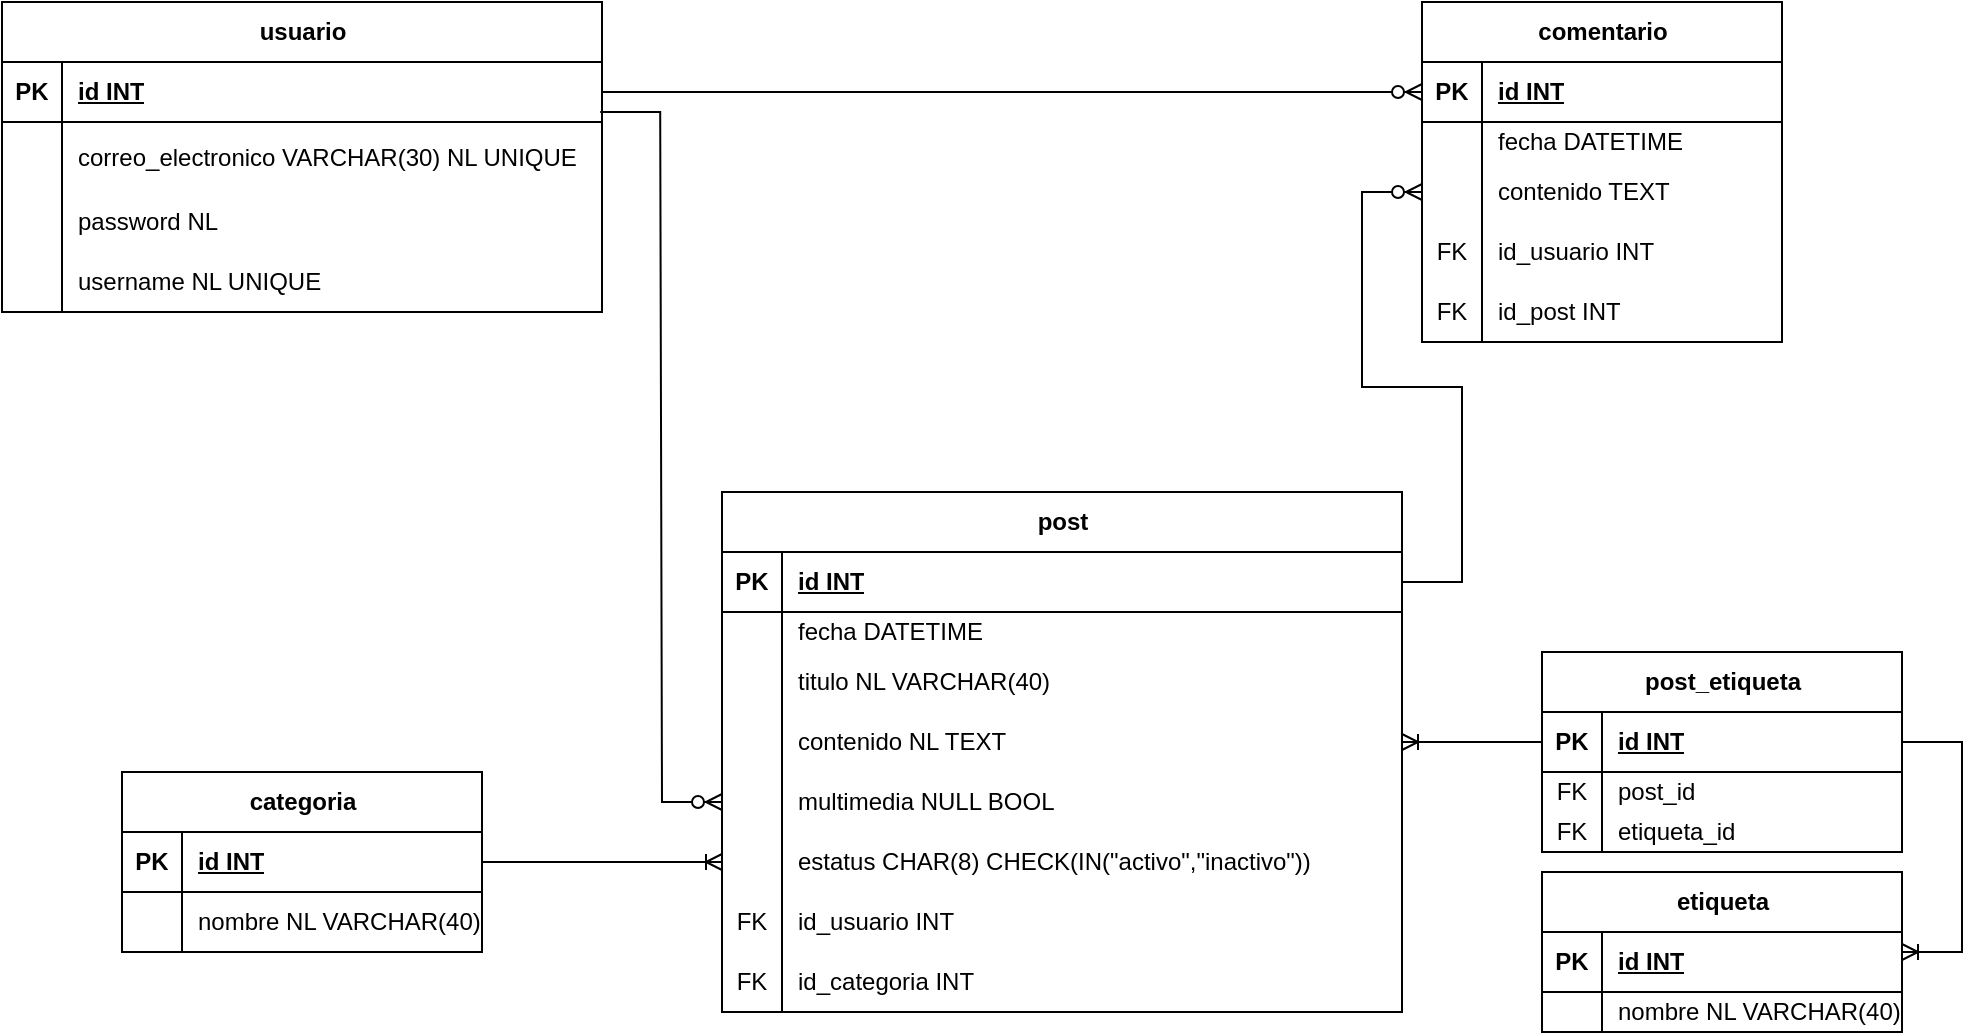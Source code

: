 <mxfile version="24.7.17">
  <diagram name="Página-1" id="-G1KeoRG7GKtRE8W_thl">
    <mxGraphModel dx="1079" dy="838" grid="1" gridSize="10" guides="1" tooltips="1" connect="1" arrows="1" fold="1" page="1" pageScale="1" pageWidth="827" pageHeight="1169" math="0" shadow="0">
      <root>
        <mxCell id="0" />
        <mxCell id="1" parent="0" />
        <mxCell id="Zig5NNGNGeJp7yXFOh4o-1" value="usuario" style="shape=table;startSize=30;container=1;collapsible=1;childLayout=tableLayout;fixedRows=1;rowLines=0;fontStyle=1;align=center;resizeLast=1;html=1;" parent="1" vertex="1">
          <mxGeometry y="35" width="300" height="155" as="geometry" />
        </mxCell>
        <mxCell id="Zig5NNGNGeJp7yXFOh4o-2" value="" style="shape=tableRow;horizontal=0;startSize=0;swimlaneHead=0;swimlaneBody=0;fillColor=none;collapsible=0;dropTarget=0;points=[[0,0.5],[1,0.5]];portConstraint=eastwest;top=0;left=0;right=0;bottom=1;" parent="Zig5NNGNGeJp7yXFOh4o-1" vertex="1">
          <mxGeometry y="30" width="300" height="30" as="geometry" />
        </mxCell>
        <mxCell id="Zig5NNGNGeJp7yXFOh4o-3" value="PK" style="shape=partialRectangle;connectable=0;fillColor=none;top=0;left=0;bottom=0;right=0;fontStyle=1;overflow=hidden;whiteSpace=wrap;html=1;" parent="Zig5NNGNGeJp7yXFOh4o-2" vertex="1">
          <mxGeometry width="30" height="30" as="geometry">
            <mxRectangle width="30" height="30" as="alternateBounds" />
          </mxGeometry>
        </mxCell>
        <mxCell id="Zig5NNGNGeJp7yXFOh4o-4" value="id INT" style="shape=partialRectangle;connectable=0;fillColor=none;top=0;left=0;bottom=0;right=0;align=left;spacingLeft=6;fontStyle=5;overflow=hidden;whiteSpace=wrap;html=1;" parent="Zig5NNGNGeJp7yXFOh4o-2" vertex="1">
          <mxGeometry x="30" width="270" height="30" as="geometry">
            <mxRectangle width="270" height="30" as="alternateBounds" />
          </mxGeometry>
        </mxCell>
        <mxCell id="Zig5NNGNGeJp7yXFOh4o-5" value="" style="shape=tableRow;horizontal=0;startSize=0;swimlaneHead=0;swimlaneBody=0;fillColor=none;collapsible=0;dropTarget=0;points=[[0,0.5],[1,0.5]];portConstraint=eastwest;top=0;left=0;right=0;bottom=0;" parent="Zig5NNGNGeJp7yXFOh4o-1" vertex="1">
          <mxGeometry y="60" width="300" height="35" as="geometry" />
        </mxCell>
        <mxCell id="Zig5NNGNGeJp7yXFOh4o-6" value="" style="shape=partialRectangle;connectable=0;fillColor=none;top=0;left=0;bottom=0;right=0;editable=1;overflow=hidden;whiteSpace=wrap;html=1;" parent="Zig5NNGNGeJp7yXFOh4o-5" vertex="1">
          <mxGeometry width="30" height="35" as="geometry">
            <mxRectangle width="30" height="35" as="alternateBounds" />
          </mxGeometry>
        </mxCell>
        <mxCell id="Zig5NNGNGeJp7yXFOh4o-7" value="correo_electronico VARCHAR(30) NL UNIQUE" style="shape=partialRectangle;connectable=0;fillColor=none;top=0;left=0;bottom=0;right=0;align=left;spacingLeft=6;overflow=hidden;whiteSpace=wrap;html=1;" parent="Zig5NNGNGeJp7yXFOh4o-5" vertex="1">
          <mxGeometry x="30" width="270" height="35" as="geometry">
            <mxRectangle width="270" height="35" as="alternateBounds" />
          </mxGeometry>
        </mxCell>
        <mxCell id="Zig5NNGNGeJp7yXFOh4o-8" value="" style="shape=tableRow;horizontal=0;startSize=0;swimlaneHead=0;swimlaneBody=0;fillColor=none;collapsible=0;dropTarget=0;points=[[0,0.5],[1,0.5]];portConstraint=eastwest;top=0;left=0;right=0;bottom=0;" parent="Zig5NNGNGeJp7yXFOh4o-1" vertex="1">
          <mxGeometry y="95" width="300" height="30" as="geometry" />
        </mxCell>
        <mxCell id="Zig5NNGNGeJp7yXFOh4o-9" value="" style="shape=partialRectangle;connectable=0;fillColor=none;top=0;left=0;bottom=0;right=0;editable=1;overflow=hidden;whiteSpace=wrap;html=1;" parent="Zig5NNGNGeJp7yXFOh4o-8" vertex="1">
          <mxGeometry width="30" height="30" as="geometry">
            <mxRectangle width="30" height="30" as="alternateBounds" />
          </mxGeometry>
        </mxCell>
        <mxCell id="Zig5NNGNGeJp7yXFOh4o-10" value="password NL" style="shape=partialRectangle;connectable=0;fillColor=none;top=0;left=0;bottom=0;right=0;align=left;spacingLeft=6;overflow=hidden;whiteSpace=wrap;html=1;" parent="Zig5NNGNGeJp7yXFOh4o-8" vertex="1">
          <mxGeometry x="30" width="270" height="30" as="geometry">
            <mxRectangle width="270" height="30" as="alternateBounds" />
          </mxGeometry>
        </mxCell>
        <mxCell id="Zig5NNGNGeJp7yXFOh4o-11" value="" style="shape=tableRow;horizontal=0;startSize=0;swimlaneHead=0;swimlaneBody=0;fillColor=none;collapsible=0;dropTarget=0;points=[[0,0.5],[1,0.5]];portConstraint=eastwest;top=0;left=0;right=0;bottom=0;" parent="Zig5NNGNGeJp7yXFOh4o-1" vertex="1">
          <mxGeometry y="125" width="300" height="30" as="geometry" />
        </mxCell>
        <mxCell id="Zig5NNGNGeJp7yXFOh4o-12" value="" style="shape=partialRectangle;connectable=0;fillColor=none;top=0;left=0;bottom=0;right=0;editable=1;overflow=hidden;whiteSpace=wrap;html=1;" parent="Zig5NNGNGeJp7yXFOh4o-11" vertex="1">
          <mxGeometry width="30" height="30" as="geometry">
            <mxRectangle width="30" height="30" as="alternateBounds" />
          </mxGeometry>
        </mxCell>
        <mxCell id="Zig5NNGNGeJp7yXFOh4o-13" value="username NL UNIQUE" style="shape=partialRectangle;connectable=0;fillColor=none;top=0;left=0;bottom=0;right=0;align=left;spacingLeft=6;overflow=hidden;whiteSpace=wrap;html=1;" parent="Zig5NNGNGeJp7yXFOh4o-11" vertex="1">
          <mxGeometry x="30" width="270" height="30" as="geometry">
            <mxRectangle width="270" height="30" as="alternateBounds" />
          </mxGeometry>
        </mxCell>
        <mxCell id="Zig5NNGNGeJp7yXFOh4o-14" value="comentario" style="shape=table;startSize=30;container=1;collapsible=1;childLayout=tableLayout;fixedRows=1;rowLines=0;fontStyle=1;align=center;resizeLast=1;html=1;" parent="1" vertex="1">
          <mxGeometry x="710" y="35" width="180" height="170" as="geometry" />
        </mxCell>
        <mxCell id="Zig5NNGNGeJp7yXFOh4o-15" value="" style="shape=tableRow;horizontal=0;startSize=0;swimlaneHead=0;swimlaneBody=0;fillColor=none;collapsible=0;dropTarget=0;points=[[0,0.5],[1,0.5]];portConstraint=eastwest;top=0;left=0;right=0;bottom=1;" parent="Zig5NNGNGeJp7yXFOh4o-14" vertex="1">
          <mxGeometry y="30" width="180" height="30" as="geometry" />
        </mxCell>
        <mxCell id="Zig5NNGNGeJp7yXFOh4o-16" value="PK" style="shape=partialRectangle;connectable=0;fillColor=none;top=0;left=0;bottom=0;right=0;fontStyle=1;overflow=hidden;whiteSpace=wrap;html=1;" parent="Zig5NNGNGeJp7yXFOh4o-15" vertex="1">
          <mxGeometry width="30" height="30" as="geometry">
            <mxRectangle width="30" height="30" as="alternateBounds" />
          </mxGeometry>
        </mxCell>
        <mxCell id="Zig5NNGNGeJp7yXFOh4o-17" value="id INT" style="shape=partialRectangle;connectable=0;fillColor=none;top=0;left=0;bottom=0;right=0;align=left;spacingLeft=6;fontStyle=5;overflow=hidden;whiteSpace=wrap;html=1;" parent="Zig5NNGNGeJp7yXFOh4o-15" vertex="1">
          <mxGeometry x="30" width="150" height="30" as="geometry">
            <mxRectangle width="150" height="30" as="alternateBounds" />
          </mxGeometry>
        </mxCell>
        <mxCell id="Zig5NNGNGeJp7yXFOh4o-18" value="" style="shape=tableRow;horizontal=0;startSize=0;swimlaneHead=0;swimlaneBody=0;fillColor=none;collapsible=0;dropTarget=0;points=[[0,0.5],[1,0.5]];portConstraint=eastwest;top=0;left=0;right=0;bottom=0;" parent="Zig5NNGNGeJp7yXFOh4o-14" vertex="1">
          <mxGeometry y="60" width="180" height="20" as="geometry" />
        </mxCell>
        <mxCell id="Zig5NNGNGeJp7yXFOh4o-19" value="" style="shape=partialRectangle;connectable=0;fillColor=none;top=0;left=0;bottom=0;right=0;editable=1;overflow=hidden;whiteSpace=wrap;html=1;" parent="Zig5NNGNGeJp7yXFOh4o-18" vertex="1">
          <mxGeometry width="30" height="20" as="geometry">
            <mxRectangle width="30" height="20" as="alternateBounds" />
          </mxGeometry>
        </mxCell>
        <mxCell id="Zig5NNGNGeJp7yXFOh4o-20" value="fecha DATETIME" style="shape=partialRectangle;connectable=0;fillColor=none;top=0;left=0;bottom=0;right=0;align=left;spacingLeft=6;overflow=hidden;whiteSpace=wrap;html=1;" parent="Zig5NNGNGeJp7yXFOh4o-18" vertex="1">
          <mxGeometry x="30" width="150" height="20" as="geometry">
            <mxRectangle width="150" height="20" as="alternateBounds" />
          </mxGeometry>
        </mxCell>
        <mxCell id="Zig5NNGNGeJp7yXFOh4o-21" value="" style="shape=tableRow;horizontal=0;startSize=0;swimlaneHead=0;swimlaneBody=0;fillColor=none;collapsible=0;dropTarget=0;points=[[0,0.5],[1,0.5]];portConstraint=eastwest;top=0;left=0;right=0;bottom=0;" parent="Zig5NNGNGeJp7yXFOh4o-14" vertex="1">
          <mxGeometry y="80" width="180" height="30" as="geometry" />
        </mxCell>
        <mxCell id="Zig5NNGNGeJp7yXFOh4o-22" value="" style="shape=partialRectangle;connectable=0;fillColor=none;top=0;left=0;bottom=0;right=0;editable=1;overflow=hidden;whiteSpace=wrap;html=1;" parent="Zig5NNGNGeJp7yXFOh4o-21" vertex="1">
          <mxGeometry width="30" height="30" as="geometry">
            <mxRectangle width="30" height="30" as="alternateBounds" />
          </mxGeometry>
        </mxCell>
        <mxCell id="Zig5NNGNGeJp7yXFOh4o-23" value="contenido TEXT" style="shape=partialRectangle;connectable=0;fillColor=none;top=0;left=0;bottom=0;right=0;align=left;spacingLeft=6;overflow=hidden;whiteSpace=wrap;html=1;" parent="Zig5NNGNGeJp7yXFOh4o-21" vertex="1">
          <mxGeometry x="30" width="150" height="30" as="geometry">
            <mxRectangle width="150" height="30" as="alternateBounds" />
          </mxGeometry>
        </mxCell>
        <mxCell id="Zig5NNGNGeJp7yXFOh4o-103" value="" style="shape=tableRow;horizontal=0;startSize=0;swimlaneHead=0;swimlaneBody=0;fillColor=none;collapsible=0;dropTarget=0;points=[[0,0.5],[1,0.5]];portConstraint=eastwest;top=0;left=0;right=0;bottom=0;" parent="Zig5NNGNGeJp7yXFOh4o-14" vertex="1">
          <mxGeometry y="110" width="180" height="30" as="geometry" />
        </mxCell>
        <mxCell id="Zig5NNGNGeJp7yXFOh4o-104" value="FK" style="shape=partialRectangle;connectable=0;fillColor=none;top=0;left=0;bottom=0;right=0;editable=1;overflow=hidden;whiteSpace=wrap;html=1;" parent="Zig5NNGNGeJp7yXFOh4o-103" vertex="1">
          <mxGeometry width="30" height="30" as="geometry">
            <mxRectangle width="30" height="30" as="alternateBounds" />
          </mxGeometry>
        </mxCell>
        <mxCell id="Zig5NNGNGeJp7yXFOh4o-105" value="id_usuario INT" style="shape=partialRectangle;connectable=0;fillColor=none;top=0;left=0;bottom=0;right=0;align=left;spacingLeft=6;overflow=hidden;whiteSpace=wrap;html=1;" parent="Zig5NNGNGeJp7yXFOh4o-103" vertex="1">
          <mxGeometry x="30" width="150" height="30" as="geometry">
            <mxRectangle width="150" height="30" as="alternateBounds" />
          </mxGeometry>
        </mxCell>
        <mxCell id="Zig5NNGNGeJp7yXFOh4o-116" value="" style="shape=tableRow;horizontal=0;startSize=0;swimlaneHead=0;swimlaneBody=0;fillColor=none;collapsible=0;dropTarget=0;points=[[0,0.5],[1,0.5]];portConstraint=eastwest;top=0;left=0;right=0;bottom=0;" parent="Zig5NNGNGeJp7yXFOh4o-14" vertex="1">
          <mxGeometry y="140" width="180" height="30" as="geometry" />
        </mxCell>
        <mxCell id="Zig5NNGNGeJp7yXFOh4o-117" value="FK" style="shape=partialRectangle;connectable=0;fillColor=none;top=0;left=0;bottom=0;right=0;editable=1;overflow=hidden;whiteSpace=wrap;html=1;" parent="Zig5NNGNGeJp7yXFOh4o-116" vertex="1">
          <mxGeometry width="30" height="30" as="geometry">
            <mxRectangle width="30" height="30" as="alternateBounds" />
          </mxGeometry>
        </mxCell>
        <mxCell id="Zig5NNGNGeJp7yXFOh4o-118" value="id_post INT" style="shape=partialRectangle;connectable=0;fillColor=none;top=0;left=0;bottom=0;right=0;align=left;spacingLeft=6;overflow=hidden;whiteSpace=wrap;html=1;" parent="Zig5NNGNGeJp7yXFOh4o-116" vertex="1">
          <mxGeometry x="30" width="150" height="30" as="geometry">
            <mxRectangle width="150" height="30" as="alternateBounds" />
          </mxGeometry>
        </mxCell>
        <mxCell id="Zig5NNGNGeJp7yXFOh4o-27" value="categoria" style="shape=table;startSize=30;container=1;collapsible=1;childLayout=tableLayout;fixedRows=1;rowLines=0;fontStyle=1;align=center;resizeLast=1;html=1;" parent="1" vertex="1">
          <mxGeometry x="60" y="420" width="180" height="90" as="geometry">
            <mxRectangle x="60" y="340" width="90" height="30" as="alternateBounds" />
          </mxGeometry>
        </mxCell>
        <mxCell id="Zig5NNGNGeJp7yXFOh4o-28" value="" style="shape=tableRow;horizontal=0;startSize=0;swimlaneHead=0;swimlaneBody=0;fillColor=none;collapsible=0;dropTarget=0;points=[[0,0.5],[1,0.5]];portConstraint=eastwest;top=0;left=0;right=0;bottom=1;" parent="Zig5NNGNGeJp7yXFOh4o-27" vertex="1">
          <mxGeometry y="30" width="180" height="30" as="geometry" />
        </mxCell>
        <mxCell id="Zig5NNGNGeJp7yXFOh4o-29" value="PK" style="shape=partialRectangle;connectable=0;fillColor=none;top=0;left=0;bottom=0;right=0;fontStyle=1;overflow=hidden;whiteSpace=wrap;html=1;" parent="Zig5NNGNGeJp7yXFOh4o-28" vertex="1">
          <mxGeometry width="30" height="30" as="geometry">
            <mxRectangle width="30" height="30" as="alternateBounds" />
          </mxGeometry>
        </mxCell>
        <mxCell id="Zig5NNGNGeJp7yXFOh4o-30" value="id INT" style="shape=partialRectangle;connectable=0;fillColor=none;top=0;left=0;bottom=0;right=0;align=left;spacingLeft=6;fontStyle=5;overflow=hidden;whiteSpace=wrap;html=1;" parent="Zig5NNGNGeJp7yXFOh4o-28" vertex="1">
          <mxGeometry x="30" width="150" height="30" as="geometry">
            <mxRectangle width="150" height="30" as="alternateBounds" />
          </mxGeometry>
        </mxCell>
        <mxCell id="Zig5NNGNGeJp7yXFOh4o-34" value="" style="shape=tableRow;horizontal=0;startSize=0;swimlaneHead=0;swimlaneBody=0;fillColor=none;collapsible=0;dropTarget=0;points=[[0,0.5],[1,0.5]];portConstraint=eastwest;top=0;left=0;right=0;bottom=0;" parent="Zig5NNGNGeJp7yXFOh4o-27" vertex="1">
          <mxGeometry y="60" width="180" height="30" as="geometry" />
        </mxCell>
        <mxCell id="Zig5NNGNGeJp7yXFOh4o-35" value="" style="shape=partialRectangle;connectable=0;fillColor=none;top=0;left=0;bottom=0;right=0;editable=1;overflow=hidden;whiteSpace=wrap;html=1;" parent="Zig5NNGNGeJp7yXFOh4o-34" vertex="1">
          <mxGeometry width="30" height="30" as="geometry">
            <mxRectangle width="30" height="30" as="alternateBounds" />
          </mxGeometry>
        </mxCell>
        <mxCell id="Zig5NNGNGeJp7yXFOh4o-36" value="nombre NL VARCHAR(40)" style="shape=partialRectangle;connectable=0;fillColor=none;top=0;left=0;bottom=0;right=0;align=left;spacingLeft=6;overflow=hidden;whiteSpace=wrap;html=1;" parent="Zig5NNGNGeJp7yXFOh4o-34" vertex="1">
          <mxGeometry x="30" width="150" height="30" as="geometry">
            <mxRectangle width="150" height="30" as="alternateBounds" />
          </mxGeometry>
        </mxCell>
        <mxCell id="Zig5NNGNGeJp7yXFOh4o-40" value="post" style="shape=table;startSize=30;container=1;collapsible=1;childLayout=tableLayout;fixedRows=1;rowLines=0;fontStyle=1;align=center;resizeLast=1;html=1;" parent="1" vertex="1">
          <mxGeometry x="360" y="280" width="340" height="260" as="geometry">
            <mxRectangle x="324" y="210" width="60" height="30" as="alternateBounds" />
          </mxGeometry>
        </mxCell>
        <mxCell id="Zig5NNGNGeJp7yXFOh4o-41" value="" style="shape=tableRow;horizontal=0;startSize=0;swimlaneHead=0;swimlaneBody=0;fillColor=none;collapsible=0;dropTarget=0;points=[[0,0.5],[1,0.5]];portConstraint=eastwest;top=0;left=0;right=0;bottom=1;" parent="Zig5NNGNGeJp7yXFOh4o-40" vertex="1">
          <mxGeometry y="30" width="340" height="30" as="geometry" />
        </mxCell>
        <mxCell id="Zig5NNGNGeJp7yXFOh4o-42" value="PK" style="shape=partialRectangle;connectable=0;fillColor=none;top=0;left=0;bottom=0;right=0;fontStyle=1;overflow=hidden;whiteSpace=wrap;html=1;" parent="Zig5NNGNGeJp7yXFOh4o-41" vertex="1">
          <mxGeometry width="30" height="30" as="geometry">
            <mxRectangle width="30" height="30" as="alternateBounds" />
          </mxGeometry>
        </mxCell>
        <mxCell id="Zig5NNGNGeJp7yXFOh4o-43" value="id INT" style="shape=partialRectangle;connectable=0;fillColor=none;top=0;left=0;bottom=0;right=0;align=left;spacingLeft=6;fontStyle=5;overflow=hidden;whiteSpace=wrap;html=1;" parent="Zig5NNGNGeJp7yXFOh4o-41" vertex="1">
          <mxGeometry x="30" width="310" height="30" as="geometry">
            <mxRectangle width="310" height="30" as="alternateBounds" />
          </mxGeometry>
        </mxCell>
        <mxCell id="Zig5NNGNGeJp7yXFOh4o-44" value="" style="shape=tableRow;horizontal=0;startSize=0;swimlaneHead=0;swimlaneBody=0;fillColor=none;collapsible=0;dropTarget=0;points=[[0,0.5],[1,0.5]];portConstraint=eastwest;top=0;left=0;right=0;bottom=0;" parent="Zig5NNGNGeJp7yXFOh4o-40" vertex="1">
          <mxGeometry y="60" width="340" height="20" as="geometry" />
        </mxCell>
        <mxCell id="Zig5NNGNGeJp7yXFOh4o-45" value="" style="shape=partialRectangle;connectable=0;fillColor=none;top=0;left=0;bottom=0;right=0;editable=1;overflow=hidden;whiteSpace=wrap;html=1;" parent="Zig5NNGNGeJp7yXFOh4o-44" vertex="1">
          <mxGeometry width="30" height="20" as="geometry">
            <mxRectangle width="30" height="20" as="alternateBounds" />
          </mxGeometry>
        </mxCell>
        <mxCell id="Zig5NNGNGeJp7yXFOh4o-46" value="fecha DATETIME" style="shape=partialRectangle;connectable=0;fillColor=none;top=0;left=0;bottom=0;right=0;align=left;spacingLeft=6;overflow=hidden;whiteSpace=wrap;html=1;" parent="Zig5NNGNGeJp7yXFOh4o-44" vertex="1">
          <mxGeometry x="30" width="310" height="20" as="geometry">
            <mxRectangle width="310" height="20" as="alternateBounds" />
          </mxGeometry>
        </mxCell>
        <mxCell id="Zig5NNGNGeJp7yXFOh4o-47" value="" style="shape=tableRow;horizontal=0;startSize=0;swimlaneHead=0;swimlaneBody=0;fillColor=none;collapsible=0;dropTarget=0;points=[[0,0.5],[1,0.5]];portConstraint=eastwest;top=0;left=0;right=0;bottom=0;" parent="Zig5NNGNGeJp7yXFOh4o-40" vertex="1">
          <mxGeometry y="80" width="340" height="30" as="geometry" />
        </mxCell>
        <mxCell id="Zig5NNGNGeJp7yXFOh4o-48" value="" style="shape=partialRectangle;connectable=0;fillColor=none;top=0;left=0;bottom=0;right=0;editable=1;overflow=hidden;whiteSpace=wrap;html=1;" parent="Zig5NNGNGeJp7yXFOh4o-47" vertex="1">
          <mxGeometry width="30" height="30" as="geometry">
            <mxRectangle width="30" height="30" as="alternateBounds" />
          </mxGeometry>
        </mxCell>
        <mxCell id="Zig5NNGNGeJp7yXFOh4o-49" value="titulo NL VARCHAR(40)" style="shape=partialRectangle;connectable=0;fillColor=none;top=0;left=0;bottom=0;right=0;align=left;spacingLeft=6;overflow=hidden;whiteSpace=wrap;html=1;" parent="Zig5NNGNGeJp7yXFOh4o-47" vertex="1">
          <mxGeometry x="30" width="310" height="30" as="geometry">
            <mxRectangle width="310" height="30" as="alternateBounds" />
          </mxGeometry>
        </mxCell>
        <mxCell id="Zig5NNGNGeJp7yXFOh4o-50" value="" style="shape=tableRow;horizontal=0;startSize=0;swimlaneHead=0;swimlaneBody=0;fillColor=none;collapsible=0;dropTarget=0;points=[[0,0.5],[1,0.5]];portConstraint=eastwest;top=0;left=0;right=0;bottom=0;" parent="Zig5NNGNGeJp7yXFOh4o-40" vertex="1">
          <mxGeometry y="110" width="340" height="30" as="geometry" />
        </mxCell>
        <mxCell id="Zig5NNGNGeJp7yXFOh4o-51" value="" style="shape=partialRectangle;connectable=0;fillColor=none;top=0;left=0;bottom=0;right=0;editable=1;overflow=hidden;whiteSpace=wrap;html=1;" parent="Zig5NNGNGeJp7yXFOh4o-50" vertex="1">
          <mxGeometry width="30" height="30" as="geometry">
            <mxRectangle width="30" height="30" as="alternateBounds" />
          </mxGeometry>
        </mxCell>
        <mxCell id="Zig5NNGNGeJp7yXFOh4o-52" value="contenido NL TEXT" style="shape=partialRectangle;connectable=0;fillColor=none;top=0;left=0;bottom=0;right=0;align=left;spacingLeft=6;overflow=hidden;whiteSpace=wrap;html=1;" parent="Zig5NNGNGeJp7yXFOh4o-50" vertex="1">
          <mxGeometry x="30" width="310" height="30" as="geometry">
            <mxRectangle width="310" height="30" as="alternateBounds" />
          </mxGeometry>
        </mxCell>
        <mxCell id="Zig5NNGNGeJp7yXFOh4o-92" value="" style="shape=tableRow;horizontal=0;startSize=0;swimlaneHead=0;swimlaneBody=0;fillColor=none;collapsible=0;dropTarget=0;points=[[0,0.5],[1,0.5]];portConstraint=eastwest;top=0;left=0;right=0;bottom=0;" parent="Zig5NNGNGeJp7yXFOh4o-40" vertex="1">
          <mxGeometry y="140" width="340" height="30" as="geometry" />
        </mxCell>
        <mxCell id="Zig5NNGNGeJp7yXFOh4o-93" value="" style="shape=partialRectangle;connectable=0;fillColor=none;top=0;left=0;bottom=0;right=0;editable=1;overflow=hidden;whiteSpace=wrap;html=1;" parent="Zig5NNGNGeJp7yXFOh4o-92" vertex="1">
          <mxGeometry width="30" height="30" as="geometry">
            <mxRectangle width="30" height="30" as="alternateBounds" />
          </mxGeometry>
        </mxCell>
        <mxCell id="Zig5NNGNGeJp7yXFOh4o-94" value="multimedia NULL BOOL" style="shape=partialRectangle;connectable=0;fillColor=none;top=0;left=0;bottom=0;right=0;align=left;spacingLeft=6;overflow=hidden;whiteSpace=wrap;html=1;" parent="Zig5NNGNGeJp7yXFOh4o-92" vertex="1">
          <mxGeometry x="30" width="310" height="30" as="geometry">
            <mxRectangle width="310" height="30" as="alternateBounds" />
          </mxGeometry>
        </mxCell>
        <mxCell id="Zig5NNGNGeJp7yXFOh4o-95" value="" style="shape=tableRow;horizontal=0;startSize=0;swimlaneHead=0;swimlaneBody=0;fillColor=none;collapsible=0;dropTarget=0;points=[[0,0.5],[1,0.5]];portConstraint=eastwest;top=0;left=0;right=0;bottom=0;" parent="Zig5NNGNGeJp7yXFOh4o-40" vertex="1">
          <mxGeometry y="170" width="340" height="30" as="geometry" />
        </mxCell>
        <mxCell id="Zig5NNGNGeJp7yXFOh4o-96" value="" style="shape=partialRectangle;connectable=0;fillColor=none;top=0;left=0;bottom=0;right=0;editable=1;overflow=hidden;whiteSpace=wrap;html=1;" parent="Zig5NNGNGeJp7yXFOh4o-95" vertex="1">
          <mxGeometry width="30" height="30" as="geometry">
            <mxRectangle width="30" height="30" as="alternateBounds" />
          </mxGeometry>
        </mxCell>
        <mxCell id="Zig5NNGNGeJp7yXFOh4o-97" value="estatus CHAR(8) CHECK(IN(&quot;activo&quot;,&quot;inactivo&quot;))" style="shape=partialRectangle;connectable=0;fillColor=none;top=0;left=0;bottom=0;right=0;align=left;spacingLeft=6;overflow=hidden;whiteSpace=wrap;html=1;" parent="Zig5NNGNGeJp7yXFOh4o-95" vertex="1">
          <mxGeometry x="30" width="310" height="30" as="geometry">
            <mxRectangle width="310" height="30" as="alternateBounds" />
          </mxGeometry>
        </mxCell>
        <mxCell id="Zig5NNGNGeJp7yXFOh4o-111" value="" style="shape=tableRow;horizontal=0;startSize=0;swimlaneHead=0;swimlaneBody=0;fillColor=none;collapsible=0;dropTarget=0;points=[[0,0.5],[1,0.5]];portConstraint=eastwest;top=0;left=0;right=0;bottom=0;" parent="Zig5NNGNGeJp7yXFOh4o-40" vertex="1">
          <mxGeometry y="200" width="340" height="30" as="geometry" />
        </mxCell>
        <mxCell id="Zig5NNGNGeJp7yXFOh4o-112" value="FK" style="shape=partialRectangle;connectable=0;fillColor=none;top=0;left=0;bottom=0;right=0;editable=1;overflow=hidden;whiteSpace=wrap;html=1;" parent="Zig5NNGNGeJp7yXFOh4o-111" vertex="1">
          <mxGeometry width="30" height="30" as="geometry">
            <mxRectangle width="30" height="30" as="alternateBounds" />
          </mxGeometry>
        </mxCell>
        <mxCell id="Zig5NNGNGeJp7yXFOh4o-113" value="id_usuario INT" style="shape=partialRectangle;connectable=0;fillColor=none;top=0;left=0;bottom=0;right=0;align=left;spacingLeft=6;overflow=hidden;whiteSpace=wrap;html=1;" parent="Zig5NNGNGeJp7yXFOh4o-111" vertex="1">
          <mxGeometry x="30" width="310" height="30" as="geometry">
            <mxRectangle width="310" height="30" as="alternateBounds" />
          </mxGeometry>
        </mxCell>
        <mxCell id="Zig5NNGNGeJp7yXFOh4o-121" value="" style="shape=tableRow;horizontal=0;startSize=0;swimlaneHead=0;swimlaneBody=0;fillColor=none;collapsible=0;dropTarget=0;points=[[0,0.5],[1,0.5]];portConstraint=eastwest;top=0;left=0;right=0;bottom=0;" parent="Zig5NNGNGeJp7yXFOh4o-40" vertex="1">
          <mxGeometry y="230" width="340" height="30" as="geometry" />
        </mxCell>
        <mxCell id="Zig5NNGNGeJp7yXFOh4o-122" value="FK" style="shape=partialRectangle;connectable=0;fillColor=none;top=0;left=0;bottom=0;right=0;editable=1;overflow=hidden;whiteSpace=wrap;html=1;" parent="Zig5NNGNGeJp7yXFOh4o-121" vertex="1">
          <mxGeometry width="30" height="30" as="geometry">
            <mxRectangle width="30" height="30" as="alternateBounds" />
          </mxGeometry>
        </mxCell>
        <mxCell id="Zig5NNGNGeJp7yXFOh4o-123" value="id_categoria INT" style="shape=partialRectangle;connectable=0;fillColor=none;top=0;left=0;bottom=0;right=0;align=left;spacingLeft=6;overflow=hidden;whiteSpace=wrap;html=1;" parent="Zig5NNGNGeJp7yXFOh4o-121" vertex="1">
          <mxGeometry x="30" width="310" height="30" as="geometry">
            <mxRectangle width="310" height="30" as="alternateBounds" />
          </mxGeometry>
        </mxCell>
        <mxCell id="Zig5NNGNGeJp7yXFOh4o-53" value="etiqueta" style="shape=table;startSize=30;container=1;collapsible=1;childLayout=tableLayout;fixedRows=1;rowLines=0;fontStyle=1;align=center;resizeLast=1;html=1;" parent="1" vertex="1">
          <mxGeometry x="770" y="470" width="180" height="80" as="geometry" />
        </mxCell>
        <mxCell id="Zig5NNGNGeJp7yXFOh4o-54" value="" style="shape=tableRow;horizontal=0;startSize=0;swimlaneHead=0;swimlaneBody=0;fillColor=none;collapsible=0;dropTarget=0;points=[[0,0.5],[1,0.5]];portConstraint=eastwest;top=0;left=0;right=0;bottom=1;" parent="Zig5NNGNGeJp7yXFOh4o-53" vertex="1">
          <mxGeometry y="30" width="180" height="30" as="geometry" />
        </mxCell>
        <mxCell id="Zig5NNGNGeJp7yXFOh4o-55" value="PK" style="shape=partialRectangle;connectable=0;fillColor=none;top=0;left=0;bottom=0;right=0;fontStyle=1;overflow=hidden;whiteSpace=wrap;html=1;" parent="Zig5NNGNGeJp7yXFOh4o-54" vertex="1">
          <mxGeometry width="30" height="30" as="geometry">
            <mxRectangle width="30" height="30" as="alternateBounds" />
          </mxGeometry>
        </mxCell>
        <mxCell id="Zig5NNGNGeJp7yXFOh4o-56" value="id INT" style="shape=partialRectangle;connectable=0;fillColor=none;top=0;left=0;bottom=0;right=0;align=left;spacingLeft=6;fontStyle=5;overflow=hidden;whiteSpace=wrap;html=1;" parent="Zig5NNGNGeJp7yXFOh4o-54" vertex="1">
          <mxGeometry x="30" width="150" height="30" as="geometry">
            <mxRectangle width="150" height="30" as="alternateBounds" />
          </mxGeometry>
        </mxCell>
        <mxCell id="Zig5NNGNGeJp7yXFOh4o-57" value="" style="shape=tableRow;horizontal=0;startSize=0;swimlaneHead=0;swimlaneBody=0;fillColor=none;collapsible=0;dropTarget=0;points=[[0,0.5],[1,0.5]];portConstraint=eastwest;top=0;left=0;right=0;bottom=0;" parent="Zig5NNGNGeJp7yXFOh4o-53" vertex="1">
          <mxGeometry y="60" width="180" height="20" as="geometry" />
        </mxCell>
        <mxCell id="Zig5NNGNGeJp7yXFOh4o-58" value="" style="shape=partialRectangle;connectable=0;fillColor=none;top=0;left=0;bottom=0;right=0;editable=1;overflow=hidden;whiteSpace=wrap;html=1;" parent="Zig5NNGNGeJp7yXFOh4o-57" vertex="1">
          <mxGeometry width="30" height="20" as="geometry">
            <mxRectangle width="30" height="20" as="alternateBounds" />
          </mxGeometry>
        </mxCell>
        <mxCell id="Zig5NNGNGeJp7yXFOh4o-59" value="nombre NL VARCHAR(40)" style="shape=partialRectangle;connectable=0;fillColor=none;top=0;left=0;bottom=0;right=0;align=left;spacingLeft=6;overflow=hidden;whiteSpace=wrap;html=1;" parent="Zig5NNGNGeJp7yXFOh4o-57" vertex="1">
          <mxGeometry x="30" width="150" height="20" as="geometry">
            <mxRectangle width="150" height="20" as="alternateBounds" />
          </mxGeometry>
        </mxCell>
        <mxCell id="Zig5NNGNGeJp7yXFOh4o-129" value="post_etiqueta" style="shape=table;startSize=30;container=1;collapsible=1;childLayout=tableLayout;fixedRows=1;rowLines=0;fontStyle=1;align=center;resizeLast=1;html=1;" parent="1" vertex="1">
          <mxGeometry x="770" y="360" width="180" height="100" as="geometry" />
        </mxCell>
        <mxCell id="Zig5NNGNGeJp7yXFOh4o-130" value="" style="shape=tableRow;horizontal=0;startSize=0;swimlaneHead=0;swimlaneBody=0;fillColor=none;collapsible=0;dropTarget=0;points=[[0,0.5],[1,0.5]];portConstraint=eastwest;top=0;left=0;right=0;bottom=1;" parent="Zig5NNGNGeJp7yXFOh4o-129" vertex="1">
          <mxGeometry y="30" width="180" height="30" as="geometry" />
        </mxCell>
        <mxCell id="Zig5NNGNGeJp7yXFOh4o-131" value="PK" style="shape=partialRectangle;connectable=0;fillColor=none;top=0;left=0;bottom=0;right=0;fontStyle=1;overflow=hidden;whiteSpace=wrap;html=1;" parent="Zig5NNGNGeJp7yXFOh4o-130" vertex="1">
          <mxGeometry width="30" height="30" as="geometry">
            <mxRectangle width="30" height="30" as="alternateBounds" />
          </mxGeometry>
        </mxCell>
        <mxCell id="Zig5NNGNGeJp7yXFOh4o-132" value="id INT" style="shape=partialRectangle;connectable=0;fillColor=none;top=0;left=0;bottom=0;right=0;align=left;spacingLeft=6;fontStyle=5;overflow=hidden;whiteSpace=wrap;html=1;" parent="Zig5NNGNGeJp7yXFOh4o-130" vertex="1">
          <mxGeometry x="30" width="150" height="30" as="geometry">
            <mxRectangle width="150" height="30" as="alternateBounds" />
          </mxGeometry>
        </mxCell>
        <mxCell id="Zig5NNGNGeJp7yXFOh4o-133" value="" style="shape=tableRow;horizontal=0;startSize=0;swimlaneHead=0;swimlaneBody=0;fillColor=none;collapsible=0;dropTarget=0;points=[[0,0.5],[1,0.5]];portConstraint=eastwest;top=0;left=0;right=0;bottom=0;" parent="Zig5NNGNGeJp7yXFOh4o-129" vertex="1">
          <mxGeometry y="60" width="180" height="20" as="geometry" />
        </mxCell>
        <mxCell id="Zig5NNGNGeJp7yXFOh4o-134" value="FK" style="shape=partialRectangle;connectable=0;fillColor=none;top=0;left=0;bottom=0;right=0;editable=1;overflow=hidden;whiteSpace=wrap;html=1;" parent="Zig5NNGNGeJp7yXFOh4o-133" vertex="1">
          <mxGeometry width="30" height="20" as="geometry">
            <mxRectangle width="30" height="20" as="alternateBounds" />
          </mxGeometry>
        </mxCell>
        <mxCell id="Zig5NNGNGeJp7yXFOh4o-135" value="post_id" style="shape=partialRectangle;connectable=0;fillColor=none;top=0;left=0;bottom=0;right=0;align=left;spacingLeft=6;overflow=hidden;whiteSpace=wrap;html=1;" parent="Zig5NNGNGeJp7yXFOh4o-133" vertex="1">
          <mxGeometry x="30" width="150" height="20" as="geometry">
            <mxRectangle width="150" height="20" as="alternateBounds" />
          </mxGeometry>
        </mxCell>
        <mxCell id="Zig5NNGNGeJp7yXFOh4o-136" value="" style="shape=tableRow;horizontal=0;startSize=0;swimlaneHead=0;swimlaneBody=0;fillColor=none;collapsible=0;dropTarget=0;points=[[0,0.5],[1,0.5]];portConstraint=eastwest;top=0;left=0;right=0;bottom=0;" parent="Zig5NNGNGeJp7yXFOh4o-129" vertex="1">
          <mxGeometry y="80" width="180" height="20" as="geometry" />
        </mxCell>
        <mxCell id="Zig5NNGNGeJp7yXFOh4o-137" value="FK" style="shape=partialRectangle;connectable=0;fillColor=none;top=0;left=0;bottom=0;right=0;editable=1;overflow=hidden;whiteSpace=wrap;html=1;" parent="Zig5NNGNGeJp7yXFOh4o-136" vertex="1">
          <mxGeometry width="30" height="20" as="geometry">
            <mxRectangle width="30" height="20" as="alternateBounds" />
          </mxGeometry>
        </mxCell>
        <mxCell id="Zig5NNGNGeJp7yXFOh4o-138" value="etiqueta_id" style="shape=partialRectangle;connectable=0;fillColor=none;top=0;left=0;bottom=0;right=0;align=left;spacingLeft=6;overflow=hidden;whiteSpace=wrap;html=1;" parent="Zig5NNGNGeJp7yXFOh4o-136" vertex="1">
          <mxGeometry x="30" width="150" height="20" as="geometry">
            <mxRectangle width="150" height="20" as="alternateBounds" />
          </mxGeometry>
        </mxCell>
        <mxCell id="-2YKlSHgt5cdBBPhR_Fx-6" value="" style="edgeStyle=entityRelationEdgeStyle;fontSize=12;html=1;endArrow=ERzeroToMany;endFill=1;rounded=0;exitX=0.997;exitY=0.833;exitDx=0;exitDy=0;movable=1;resizable=1;rotatable=1;deletable=1;editable=1;locked=0;connectable=1;entryX=0;entryY=0.5;entryDx=0;entryDy=0;exitPerimeter=0;" edge="1" parent="1" source="Zig5NNGNGeJp7yXFOh4o-2" target="Zig5NNGNGeJp7yXFOh4o-92">
          <mxGeometry width="100" height="100" relative="1" as="geometry">
            <mxPoint x="300" y="440" as="sourcePoint" />
            <mxPoint x="380" y="280" as="targetPoint" />
            <Array as="points">
              <mxPoint x="370" y="170" />
            </Array>
          </mxGeometry>
        </mxCell>
        <mxCell id="-2YKlSHgt5cdBBPhR_Fx-9" value="" style="edgeStyle=entityRelationEdgeStyle;fontSize=12;html=1;endArrow=ERzeroToMany;endFill=1;rounded=0;exitX=1;exitY=0.5;exitDx=0;exitDy=0;entryX=0;entryY=0.5;entryDx=0;entryDy=0;" edge="1" parent="1" source="Zig5NNGNGeJp7yXFOh4o-41" target="Zig5NNGNGeJp7yXFOh4o-21">
          <mxGeometry width="100" height="100" relative="1" as="geometry">
            <mxPoint x="610" y="390" as="sourcePoint" />
            <mxPoint x="710" y="290" as="targetPoint" />
          </mxGeometry>
        </mxCell>
        <mxCell id="-2YKlSHgt5cdBBPhR_Fx-10" value="" style="edgeStyle=entityRelationEdgeStyle;fontSize=12;html=1;endArrow=ERoneToMany;rounded=0;exitX=1;exitY=0.5;exitDx=0;exitDy=0;entryX=0;entryY=0.5;entryDx=0;entryDy=0;" edge="1" parent="1" source="Zig5NNGNGeJp7yXFOh4o-28" target="Zig5NNGNGeJp7yXFOh4o-95">
          <mxGeometry width="100" height="100" relative="1" as="geometry">
            <mxPoint x="250" y="450" as="sourcePoint" />
            <mxPoint x="350" y="350" as="targetPoint" />
          </mxGeometry>
        </mxCell>
        <mxCell id="-2YKlSHgt5cdBBPhR_Fx-11" value="" style="edgeStyle=entityRelationEdgeStyle;fontSize=12;html=1;endArrow=ERzeroToMany;endFill=1;rounded=0;entryX=0;entryY=0.5;entryDx=0;entryDy=0;exitX=1;exitY=0.5;exitDx=0;exitDy=0;" edge="1" parent="1" source="Zig5NNGNGeJp7yXFOh4o-2" target="Zig5NNGNGeJp7yXFOh4o-15">
          <mxGeometry width="100" height="100" relative="1" as="geometry">
            <mxPoint x="300" y="65" as="sourcePoint" />
            <mxPoint x="550" y="230" as="targetPoint" />
          </mxGeometry>
        </mxCell>
        <mxCell id="-2YKlSHgt5cdBBPhR_Fx-19" value="" style="edgeStyle=entityRelationEdgeStyle;fontSize=12;html=1;endArrow=ERoneToMany;rounded=0;entryX=1;entryY=0.5;entryDx=0;entryDy=0;exitX=0;exitY=0.5;exitDx=0;exitDy=0;" edge="1" parent="1" source="Zig5NNGNGeJp7yXFOh4o-130" target="Zig5NNGNGeJp7yXFOh4o-50">
          <mxGeometry width="100" height="100" relative="1" as="geometry">
            <mxPoint x="820" y="390" as="sourcePoint" />
            <mxPoint x="920" y="290" as="targetPoint" />
          </mxGeometry>
        </mxCell>
        <mxCell id="-2YKlSHgt5cdBBPhR_Fx-20" value="" style="edgeStyle=entityRelationEdgeStyle;fontSize=12;html=1;endArrow=ERoneToMany;rounded=0;entryX=1;entryY=0.5;entryDx=0;entryDy=0;exitX=1;exitY=0.5;exitDx=0;exitDy=0;" edge="1" parent="1" source="Zig5NNGNGeJp7yXFOh4o-130" target="Zig5NNGNGeJp7yXFOh4o-53">
          <mxGeometry width="100" height="100" relative="1" as="geometry">
            <mxPoint x="470" y="350" as="sourcePoint" />
            <mxPoint x="570" y="250" as="targetPoint" />
          </mxGeometry>
        </mxCell>
      </root>
    </mxGraphModel>
  </diagram>
</mxfile>
